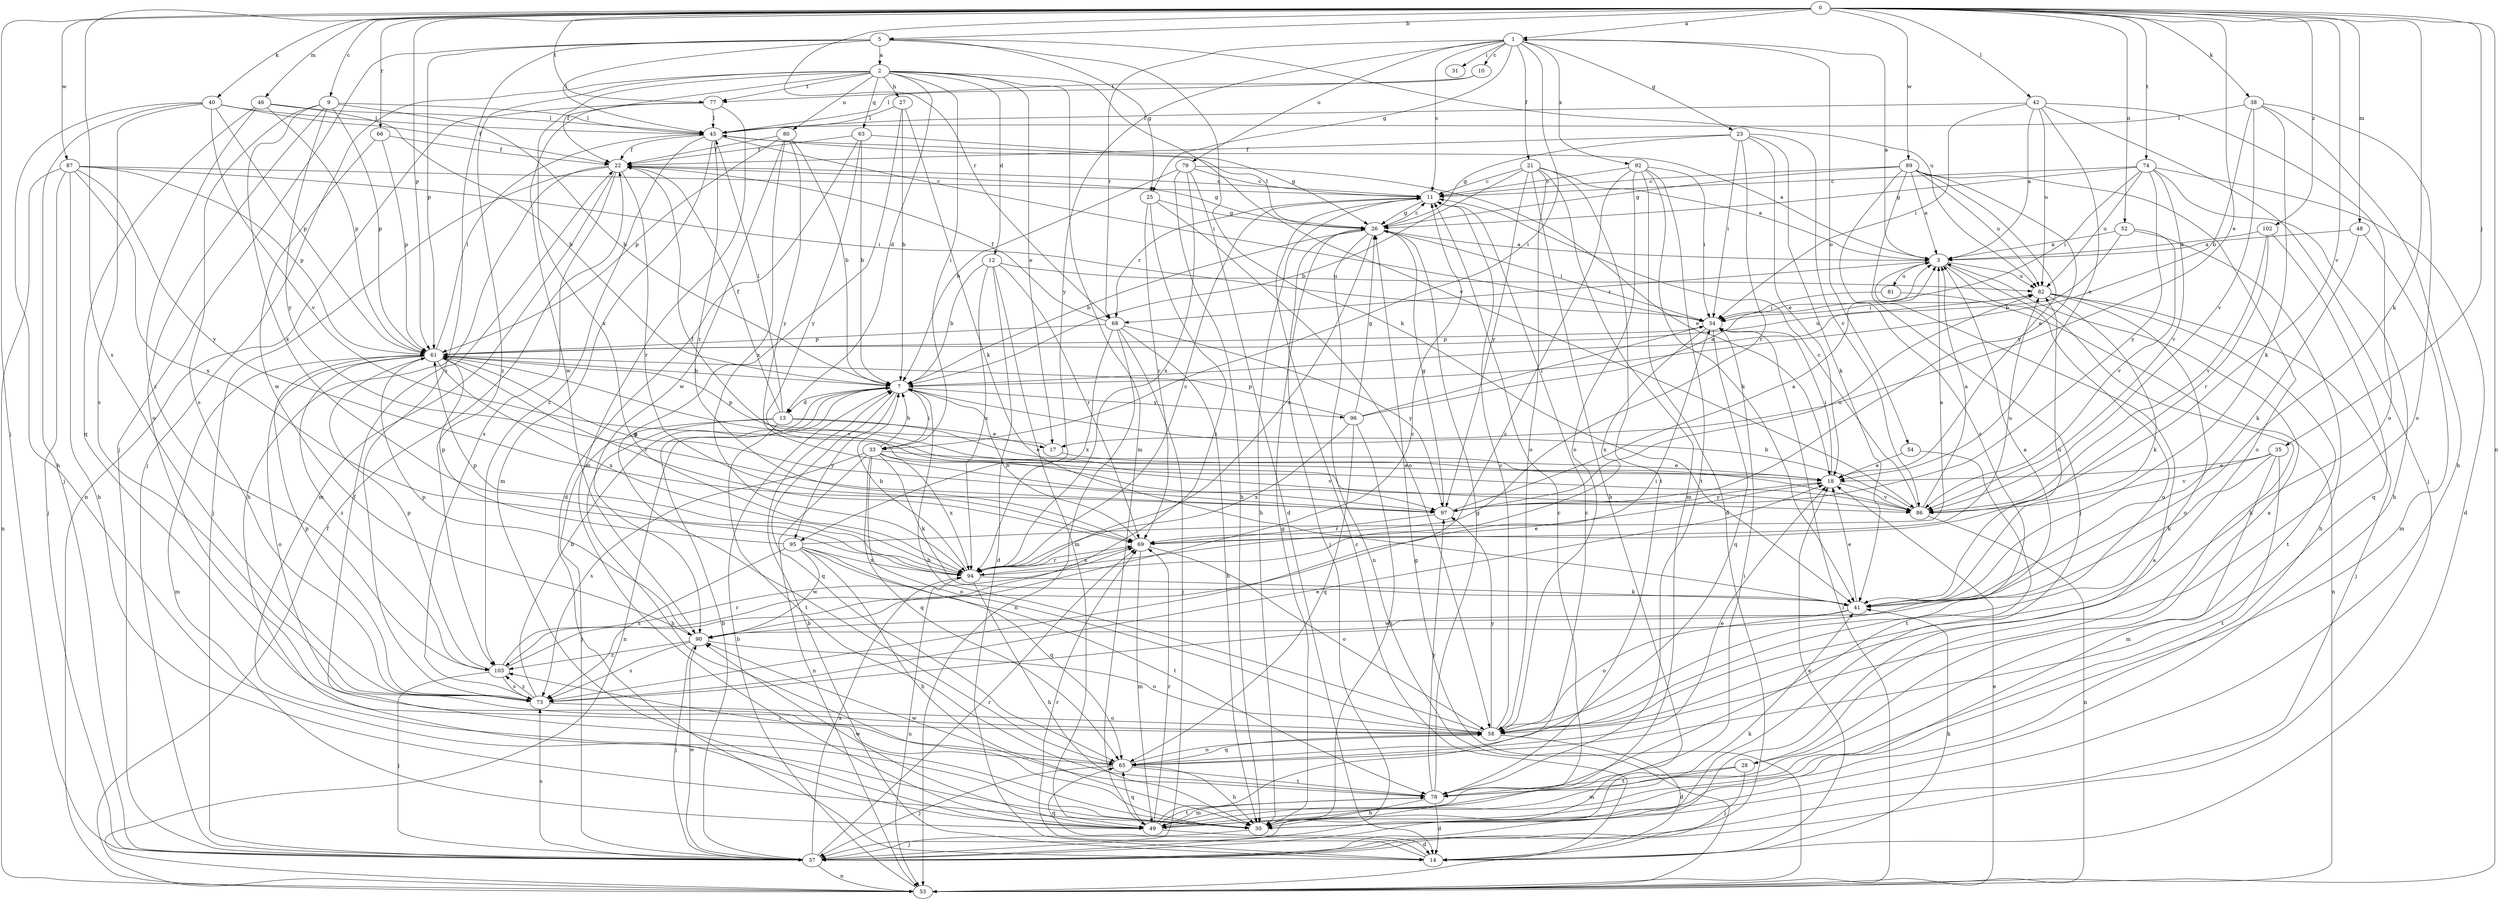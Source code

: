 strict digraph  {
0;
1;
2;
3;
5;
7;
9;
10;
11;
12;
13;
14;
17;
18;
21;
22;
23;
25;
26;
27;
28;
30;
31;
33;
34;
35;
37;
38;
40;
41;
42;
45;
46;
48;
49;
52;
53;
54;
58;
61;
63;
65;
66;
68;
69;
73;
74;
77;
78;
79;
80;
81;
82;
86;
87;
89;
90;
92;
94;
95;
96;
97;
102;
103;
0 -> 1  [label=a];
0 -> 5  [label=b];
0 -> 9  [label=c];
0 -> 17  [label=e];
0 -> 35  [label=j];
0 -> 37  [label=j];
0 -> 38  [label=k];
0 -> 40  [label=k];
0 -> 41  [label=k];
0 -> 42  [label=l];
0 -> 46  [label=m];
0 -> 48  [label=m];
0 -> 52  [label=n];
0 -> 53  [label=n];
0 -> 61  [label=p];
0 -> 66  [label=r];
0 -> 68  [label=r];
0 -> 73  [label=s];
0 -> 74  [label=t];
0 -> 77  [label=t];
0 -> 86  [label=v];
0 -> 87  [label=w];
0 -> 89  [label=w];
0 -> 102  [label=z];
1 -> 10  [label=c];
1 -> 11  [label=c];
1 -> 21  [label=f];
1 -> 23  [label=g];
1 -> 25  [label=g];
1 -> 31  [label=i];
1 -> 33  [label=i];
1 -> 54  [label=o];
1 -> 68  [label=r];
1 -> 79  [label=u];
1 -> 92  [label=x];
1 -> 95  [label=y];
2 -> 12  [label=d];
2 -> 13  [label=d];
2 -> 17  [label=e];
2 -> 22  [label=f];
2 -> 27  [label=h];
2 -> 33  [label=i];
2 -> 37  [label=j];
2 -> 49  [label=m];
2 -> 63  [label=q];
2 -> 77  [label=t];
2 -> 80  [label=u];
2 -> 86  [label=v];
2 -> 94  [label=x];
2 -> 103  [label=z];
3 -> 1  [label=a];
3 -> 28  [label=h];
3 -> 58  [label=o];
3 -> 68  [label=r];
3 -> 81  [label=u];
3 -> 82  [label=u];
5 -> 2  [label=a];
5 -> 25  [label=g];
5 -> 37  [label=j];
5 -> 41  [label=k];
5 -> 45  [label=l];
5 -> 61  [label=p];
5 -> 73  [label=s];
5 -> 82  [label=u];
7 -> 13  [label=d];
7 -> 33  [label=i];
7 -> 53  [label=n];
7 -> 65  [label=q];
7 -> 95  [label=y];
7 -> 96  [label=y];
9 -> 7  [label=b];
9 -> 45  [label=l];
9 -> 58  [label=o];
9 -> 61  [label=p];
9 -> 73  [label=s];
9 -> 94  [label=x];
9 -> 97  [label=y];
10 -> 45  [label=l];
10 -> 77  [label=t];
11 -> 26  [label=g];
11 -> 30  [label=h];
11 -> 68  [label=r];
12 -> 7  [label=b];
12 -> 14  [label=d];
12 -> 49  [label=m];
12 -> 69  [label=r];
12 -> 82  [label=u];
12 -> 94  [label=x];
13 -> 17  [label=e];
13 -> 18  [label=e];
13 -> 22  [label=f];
13 -> 30  [label=h];
13 -> 37  [label=j];
13 -> 45  [label=l];
13 -> 78  [label=t];
14 -> 7  [label=b];
14 -> 18  [label=e];
14 -> 41  [label=k];
14 -> 65  [label=q];
14 -> 69  [label=r];
17 -> 18  [label=e];
17 -> 61  [label=p];
18 -> 34  [label=i];
18 -> 86  [label=v];
18 -> 97  [label=y];
21 -> 3  [label=a];
21 -> 7  [label=b];
21 -> 11  [label=c];
21 -> 30  [label=h];
21 -> 49  [label=m];
21 -> 58  [label=o];
21 -> 78  [label=t];
21 -> 97  [label=y];
22 -> 11  [label=c];
22 -> 26  [label=g];
22 -> 30  [label=h];
22 -> 37  [label=j];
22 -> 49  [label=m];
22 -> 69  [label=r];
22 -> 73  [label=s];
23 -> 18  [label=e];
23 -> 22  [label=f];
23 -> 26  [label=g];
23 -> 34  [label=i];
23 -> 41  [label=k];
23 -> 69  [label=r];
23 -> 86  [label=v];
25 -> 26  [label=g];
25 -> 58  [label=o];
25 -> 69  [label=r];
25 -> 103  [label=z];
26 -> 3  [label=a];
26 -> 7  [label=b];
26 -> 11  [label=c];
26 -> 34  [label=i];
26 -> 37  [label=j];
26 -> 45  [label=l];
26 -> 53  [label=n];
26 -> 94  [label=x];
27 -> 7  [label=b];
27 -> 41  [label=k];
27 -> 45  [label=l];
27 -> 65  [label=q];
28 -> 3  [label=a];
28 -> 37  [label=j];
28 -> 49  [label=m];
28 -> 78  [label=t];
30 -> 11  [label=c];
30 -> 22  [label=f];
30 -> 26  [label=g];
30 -> 37  [label=j];
33 -> 7  [label=b];
33 -> 18  [label=e];
33 -> 41  [label=k];
33 -> 53  [label=n];
33 -> 58  [label=o];
33 -> 65  [label=q];
33 -> 73  [label=s];
33 -> 86  [label=v];
33 -> 94  [label=x];
34 -> 61  [label=p];
34 -> 65  [label=q];
34 -> 94  [label=x];
35 -> 18  [label=e];
35 -> 41  [label=k];
35 -> 49  [label=m];
35 -> 78  [label=t];
35 -> 86  [label=v];
37 -> 3  [label=a];
37 -> 7  [label=b];
37 -> 41  [label=k];
37 -> 53  [label=n];
37 -> 69  [label=r];
37 -> 73  [label=s];
37 -> 90  [label=w];
37 -> 94  [label=x];
38 -> 7  [label=b];
38 -> 30  [label=h];
38 -> 41  [label=k];
38 -> 45  [label=l];
38 -> 58  [label=o];
38 -> 86  [label=v];
40 -> 22  [label=f];
40 -> 30  [label=h];
40 -> 37  [label=j];
40 -> 45  [label=l];
40 -> 61  [label=p];
40 -> 73  [label=s];
40 -> 86  [label=v];
41 -> 18  [label=e];
41 -> 58  [label=o];
41 -> 82  [label=u];
41 -> 90  [label=w];
42 -> 3  [label=a];
42 -> 18  [label=e];
42 -> 34  [label=i];
42 -> 37  [label=j];
42 -> 45  [label=l];
42 -> 58  [label=o];
42 -> 82  [label=u];
45 -> 22  [label=f];
45 -> 26  [label=g];
45 -> 34  [label=i];
45 -> 49  [label=m];
45 -> 69  [label=r];
45 -> 103  [label=z];
46 -> 7  [label=b];
46 -> 45  [label=l];
46 -> 61  [label=p];
46 -> 65  [label=q];
46 -> 103  [label=z];
48 -> 3  [label=a];
48 -> 41  [label=k];
48 -> 49  [label=m];
49 -> 11  [label=c];
49 -> 14  [label=d];
49 -> 34  [label=i];
49 -> 65  [label=q];
49 -> 69  [label=r];
49 -> 78  [label=t];
49 -> 90  [label=w];
52 -> 3  [label=a];
52 -> 7  [label=b];
52 -> 30  [label=h];
52 -> 86  [label=v];
53 -> 7  [label=b];
53 -> 11  [label=c];
53 -> 18  [label=e];
53 -> 22  [label=f];
53 -> 26  [label=g];
53 -> 34  [label=i];
54 -> 18  [label=e];
54 -> 78  [label=t];
58 -> 7  [label=b];
58 -> 11  [label=c];
58 -> 14  [label=d];
58 -> 65  [label=q];
58 -> 97  [label=y];
61 -> 7  [label=b];
61 -> 45  [label=l];
61 -> 49  [label=m];
61 -> 58  [label=o];
61 -> 69  [label=r];
61 -> 82  [label=u];
61 -> 86  [label=v];
61 -> 94  [label=x];
61 -> 103  [label=z];
63 -> 3  [label=a];
63 -> 7  [label=b];
63 -> 14  [label=d];
63 -> 22  [label=f];
63 -> 97  [label=y];
65 -> 18  [label=e];
65 -> 30  [label=h];
65 -> 37  [label=j];
65 -> 58  [label=o];
65 -> 78  [label=t];
65 -> 103  [label=z];
66 -> 22  [label=f];
66 -> 61  [label=p];
66 -> 90  [label=w];
68 -> 22  [label=f];
68 -> 30  [label=h];
68 -> 37  [label=j];
68 -> 53  [label=n];
68 -> 61  [label=p];
68 -> 94  [label=x];
68 -> 97  [label=y];
69 -> 7  [label=b];
69 -> 49  [label=m];
69 -> 58  [label=o];
69 -> 82  [label=u];
69 -> 94  [label=x];
73 -> 7  [label=b];
73 -> 18  [label=e];
73 -> 58  [label=o];
73 -> 61  [label=p];
73 -> 103  [label=z];
74 -> 11  [label=c];
74 -> 14  [label=d];
74 -> 26  [label=g];
74 -> 30  [label=h];
74 -> 34  [label=i];
74 -> 82  [label=u];
74 -> 86  [label=v];
74 -> 97  [label=y];
77 -> 45  [label=l];
77 -> 49  [label=m];
77 -> 53  [label=n];
77 -> 90  [label=w];
78 -> 14  [label=d];
78 -> 26  [label=g];
78 -> 30  [label=h];
78 -> 49  [label=m];
78 -> 90  [label=w];
78 -> 97  [label=y];
79 -> 7  [label=b];
79 -> 11  [label=c];
79 -> 14  [label=d];
79 -> 18  [label=e];
79 -> 30  [label=h];
79 -> 94  [label=x];
80 -> 7  [label=b];
80 -> 22  [label=f];
80 -> 61  [label=p];
80 -> 90  [label=w];
80 -> 94  [label=x];
80 -> 97  [label=y];
81 -> 34  [label=i];
81 -> 53  [label=n];
82 -> 34  [label=i];
82 -> 37  [label=j];
82 -> 41  [label=k];
82 -> 58  [label=o];
82 -> 78  [label=t];
86 -> 3  [label=a];
86 -> 7  [label=b];
86 -> 11  [label=c];
86 -> 22  [label=f];
86 -> 53  [label=n];
87 -> 11  [label=c];
87 -> 30  [label=h];
87 -> 34  [label=i];
87 -> 37  [label=j];
87 -> 53  [label=n];
87 -> 61  [label=p];
87 -> 94  [label=x];
87 -> 97  [label=y];
89 -> 3  [label=a];
89 -> 11  [label=c];
89 -> 18  [label=e];
89 -> 26  [label=g];
89 -> 37  [label=j];
89 -> 58  [label=o];
89 -> 73  [label=s];
89 -> 82  [label=u];
89 -> 97  [label=y];
90 -> 3  [label=a];
90 -> 34  [label=i];
90 -> 37  [label=j];
90 -> 58  [label=o];
90 -> 61  [label=p];
90 -> 73  [label=s];
90 -> 103  [label=z];
92 -> 11  [label=c];
92 -> 14  [label=d];
92 -> 34  [label=i];
92 -> 41  [label=k];
92 -> 58  [label=o];
92 -> 73  [label=s];
92 -> 78  [label=t];
94 -> 7  [label=b];
94 -> 11  [label=c];
94 -> 18  [label=e];
94 -> 30  [label=h];
94 -> 41  [label=k];
94 -> 53  [label=n];
94 -> 61  [label=p];
94 -> 69  [label=r];
95 -> 3  [label=a];
95 -> 30  [label=h];
95 -> 61  [label=p];
95 -> 65  [label=q];
95 -> 73  [label=s];
95 -> 78  [label=t];
95 -> 90  [label=w];
95 -> 94  [label=x];
96 -> 3  [label=a];
96 -> 26  [label=g];
96 -> 30  [label=h];
96 -> 34  [label=i];
96 -> 61  [label=p];
96 -> 65  [label=q];
96 -> 94  [label=x];
97 -> 3  [label=a];
97 -> 26  [label=g];
97 -> 61  [label=p];
97 -> 69  [label=r];
97 -> 82  [label=u];
102 -> 3  [label=a];
102 -> 65  [label=q];
102 -> 69  [label=r];
102 -> 86  [label=v];
103 -> 11  [label=c];
103 -> 37  [label=j];
103 -> 61  [label=p];
103 -> 69  [label=r];
103 -> 73  [label=s];
}
